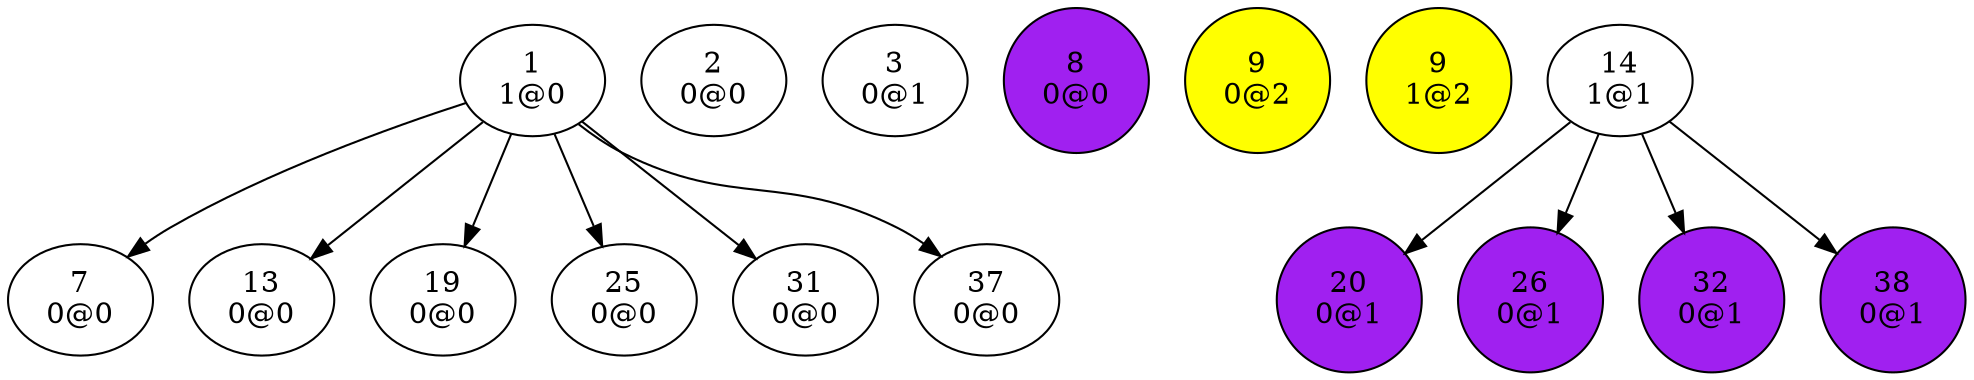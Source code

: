 digraph {
"1
1@0"->"7
0@0";
"1
1@0"->"13
0@0";
"1
1@0"->"19
0@0";
"1
1@0"->"25
0@0";
"1
1@0"->"31
0@0";
"1
1@0"->"37
0@0";
"2
0@0";
"3
0@1";
"7
0@0";
"8
0@0";
"9
0@2";
"9
1@2";
"13
0@0";
"14
1@1"->"20
0@1";
"14
1@1"->"26
0@1";
"14
1@1"->"32
0@1";
"14
1@1"->"38
0@1";
"19
0@0";
"20
0@1";
"25
0@0";
"26
0@1";
"31
0@0";
"32
0@1";
"37
0@0";
"38
0@1";
"8
0@0"[shape=circle, style=filled, fillcolor=purple];
"9
0@2"[shape=circle, style=filled, fillcolor=yellow];
"9
1@2"[shape=circle, style=filled, fillcolor=yellow];
"20
0@1"[shape=circle, style=filled, fillcolor=purple];
"26
0@1"[shape=circle, style=filled, fillcolor=purple];
"32
0@1"[shape=circle, style=filled, fillcolor=purple];
"38
0@1"[shape=circle, style=filled, fillcolor=purple];
}